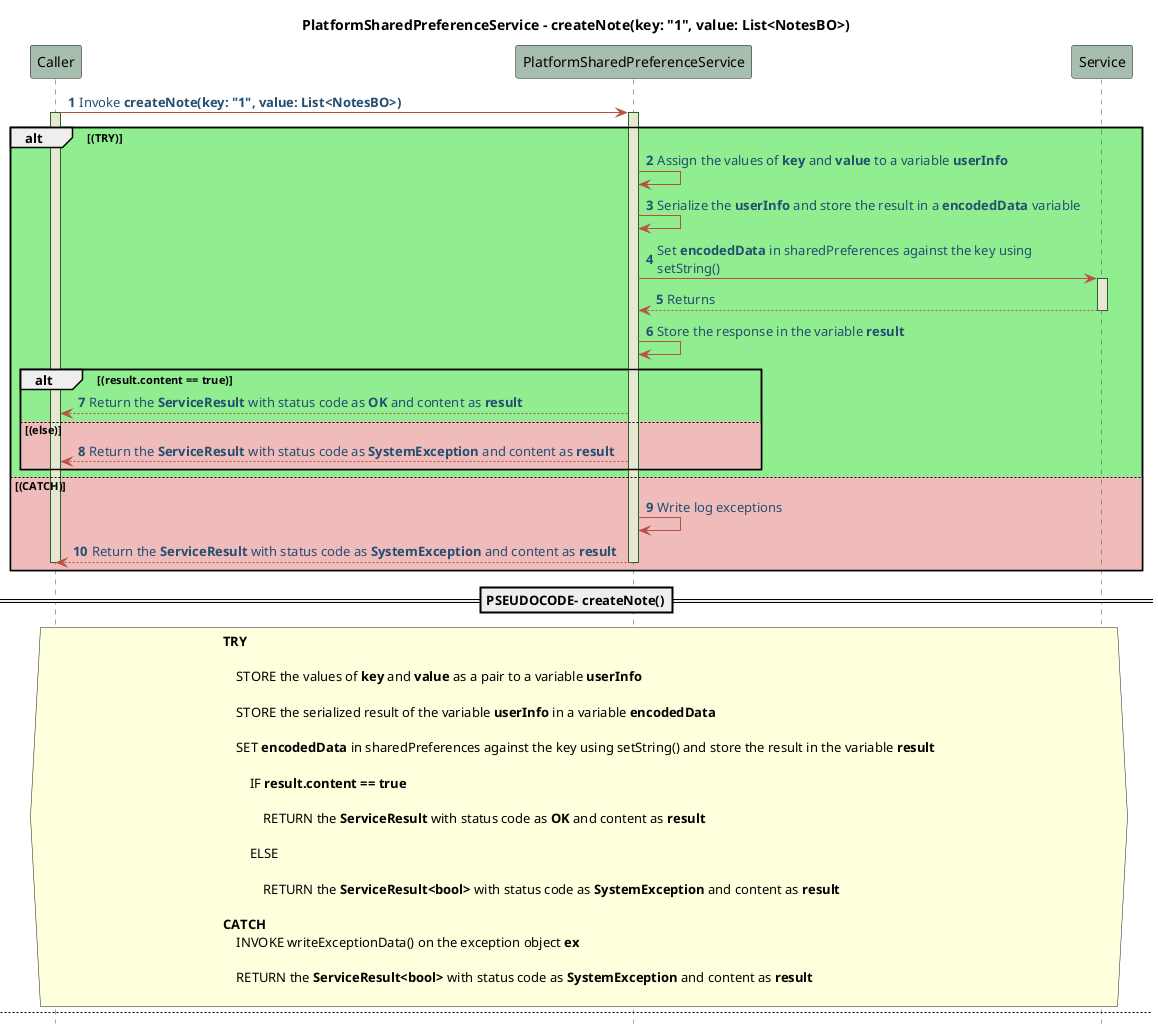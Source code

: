 @startuml PlatformSharedPreferenceService-Sequence-Psuedo

!define POSITIVERESPONSE 90EE90

!define NEGATIVEERESPONSE EFBBBB

!define NUETRALRESPONSE F2DC79

skinparam sequence{
    ParticipantBackgroundColor #A7BEAE

    LifeLineBackgroundColor #E7E8D1

    LifeLineBorderColor #2C5F2D

    ActorBackgroundColor #FC766AFF

    ActorBorderColor #FC766AFF

    ArrowColor #B85042

    ArrowFontColor #234E70

}

title PlatformSharedPreferenceService - createNote(key: "1", value: List<NotesBO>)
autonumber 1
hide footbox
Caller -> PlatformSharedPreferenceService : Invoke **createNote(key: "1", value: List<NotesBO>)**
activate Caller
activate PlatformSharedPreferenceService
alt #POSITIVERESPONSE (TRY)
    PlatformSharedPreferenceService -> PlatformSharedPreferenceService : Assign the values of **key** and **value** to a variable **userInfo** 
    PlatformSharedPreferenceService -> PlatformSharedPreferenceService : Serialize the **userInfo** and store the result in a **encodedData** variable
    PlatformSharedPreferenceService -> Service : Set **encodedData** in sharedPreferences against the key using \nsetString() 
    activate Service
    Service --> PlatformSharedPreferenceService : Returns
    deactivate Service 
    PlatformSharedPreferenceService -> PlatformSharedPreferenceService : Store the response in the variable **result**
    alt #POSITIVERESPONSE (**result.content** == true)
        PlatformSharedPreferenceService --> Caller : Return the **ServiceResult** with status code as **OK** and content as **result**
    else #NEGATIVEERESPONSE (else)
        PlatformSharedPreferenceService --> Caller :  Return the **ServiceResult** with status code as **SystemException** and content as **result**
    end
else #NEGATIVEERESPONSE (CATCH)
    PlatformSharedPreferenceService -> PlatformSharedPreferenceService : Write log exceptions
    PlatformSharedPreferenceService --> Caller :  Return the **ServiceResult** with status code as **SystemException** and content as **result**
    deactivate PlatformSharedPreferenceService 
    deactivate Caller 
end

==PSEUDOCODE- createNote()==
    hnote across
        **TRY** 

            STORE the values of **key** and **value** as a pair to a variable **userInfo** 

            STORE the serialized result of the variable **userInfo** in a variable **encodedData**

            SET **encodedData** in sharedPreferences against the key using setString() and store the result in the variable **result**

                IF **result.content == true**

                    RETURN the **ServiceResult** with status code as **OK** and content as **result**
            
                ELSE 

                    RETURN the **ServiceResult<bool>** with status code as **SystemException** and content as **result**

        **CATCH** 
            INVOKE writeExceptionData() on the exception object **ex**

            RETURN the **ServiceResult<bool>** with status code as **SystemException** and content as **result**

    end hnote


newpage  PlatformSharedPreferenceService - retrieveNote()
autonumber 1 
hide footbox 
autonumber 1
hide footbox
Caller -> PlatformSharedPreferenceService : Invoke **retrieveNote(key: String)**
activate Caller
activate PlatformSharedPreferenceService
alt #POSITIVERESPONSE (TRY)
    PlatformSharedPreferenceService -> Service : Set **key** in sharedPreferences using getString() 
    activate Service
    Service --> PlatformSharedPreferenceService : Returns 
    deactivate Service 
    PlatformSharedPreferenceService -> PlatformSharedPreferenceService : Store the result in the variable **retrievedData**
    PlatformSharedPreferenceService -> PlatformSharedPreferenceService : Deserialize **retrievedData** and store it in the variable **decodedData**
    alt #POSITIVERESPONSE (**decodedData.content** != null)
        PlatformSharedPreferenceService --> Caller : Return the **ServiceResult** with status code as **OK** and content as **decodedData**
    else #NEGATIVEERESPONSE (else)
        PlatformSharedPreferenceService --> Caller :  Return the **ServiceResult** with status code as **SystemException** and content as **null**
    end
else #NEGATIVEERESPONSE (CATCH)
    PlatformSharedPreferenceService -> PlatformSharedPreferenceService : Write log exceptions 
    PlatformSharedPreferenceService --> Caller :  Return the **ServiceResult** with status code as **SystemException** and content as **null**
    deactivate PlatformSharedPreferenceService 
    deactivate Caller 
end

==PSEUDOCODE- retrieveNote()==
    hnote across
        **TRY** 

            SET **key** in sharedPreferences using getString() and store the result in the variable **retrievedData**

            STORE the deserialized data of **retrievedData** in the variable **decodedData** 

                **IF decodedData.content != null**

                    RETURN the **ServiceResult** with status code as **OK** and content as **decodedData**
            
                **ELSE**

                    RETURN the **ServiceResult<bool>** with status code as **SystemException** and content as **null**

        **CATCH** 

            INVOKE writeExceptionData() on the exception object **ex**

            RETURN the **ServiceResult<bool>** with status code as **SystemException** and content as **null**

    end hnote
